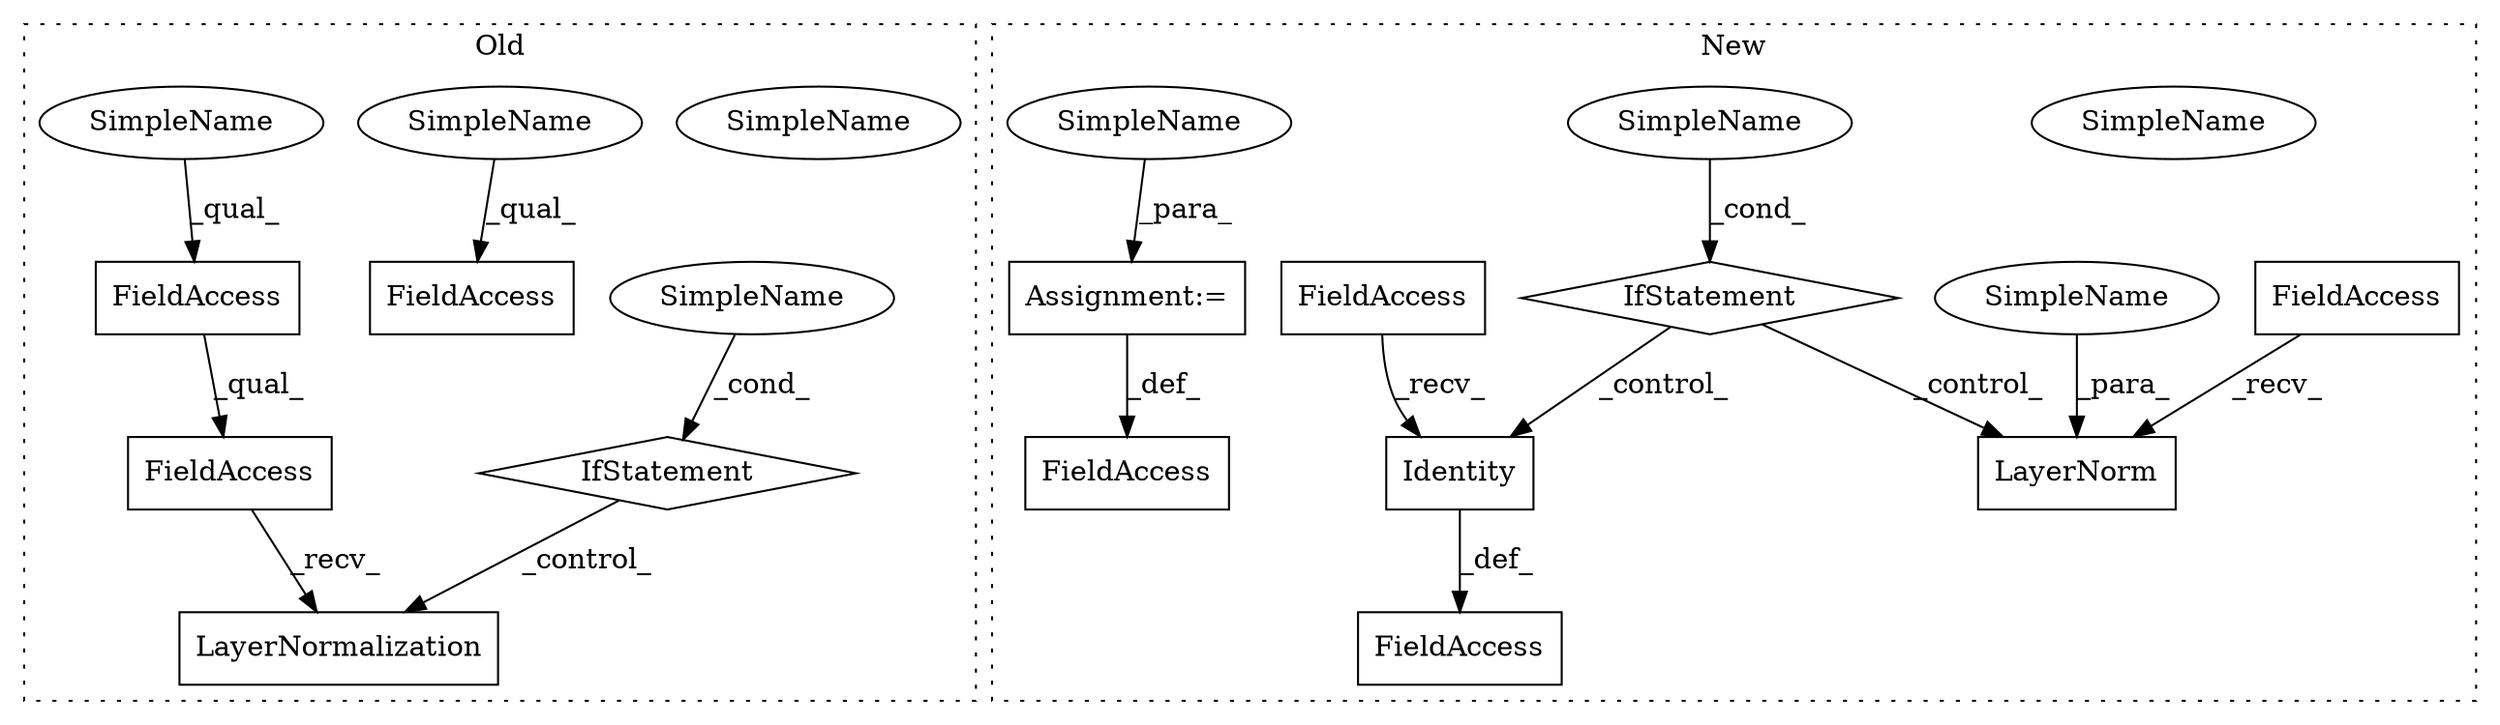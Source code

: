 digraph G {
subgraph cluster0 {
1 [label="IfStatement" a="25" s="75044" l="3" shape="diamond"];
6 [label="SimpleName" a="42" s="75027" l="17" shape="ellipse"];
7 [label="LayerNormalization" a="32" s="75093,75126" l="19,1" shape="box"];
8 [label="FieldAccess" a="22" s="75069" l="23" shape="box"];
9 [label="FieldAccess" a="22" s="75069" l="16" shape="box"];
10 [label="FieldAccess" a="22" s="75047" l="19" shape="box"];
16 [label="SimpleName" a="42" s="75027" l="17" shape="ellipse"];
20 [label="SimpleName" a="42" s="75047" l="10" shape="ellipse"];
21 [label="SimpleName" a="42" s="75069" l="10" shape="ellipse"];
label = "Old";
style="dotted";
}
subgraph cluster1 {
2 [label="Identity" a="32" s="85757" l="10" shape="box"];
3 [label="IfStatement" a="25" s="85745" l="3" shape="diamond"];
4 [label="SimpleName" a="42" s="85728" l="17" shape="ellipse"];
5 [label="FieldAccess" a="22" s="85748" l="5" shape="box"];
11 [label="LayerNorm" a="32" s="85779,85811" l="10,1" shape="box"];
12 [label="FieldAccess" a="22" s="85770" l="5" shape="box"];
13 [label="FieldAccess" a="22" s="85719" l="7" shape="box"];
14 [label="Assignment:=" a="7" s="85834" l="1" shape="box"];
15 [label="FieldAccess" a="22" s="85819" l="15" shape="box"];
17 [label="SimpleName" a="42" s="85789" l="7" shape="ellipse"];
18 [label="SimpleName" a="42" s="85835" l="7" shape="ellipse"];
19 [label="SimpleName" a="42" s="85728" l="17" shape="ellipse"];
label = "New";
style="dotted";
}
1 -> 7 [label="_control_"];
2 -> 13 [label="_def_"];
3 -> 11 [label="_control_"];
3 -> 2 [label="_control_"];
5 -> 2 [label="_recv_"];
8 -> 7 [label="_recv_"];
9 -> 8 [label="_qual_"];
12 -> 11 [label="_recv_"];
14 -> 15 [label="_def_"];
16 -> 1 [label="_cond_"];
17 -> 11 [label="_para_"];
18 -> 14 [label="_para_"];
19 -> 3 [label="_cond_"];
20 -> 10 [label="_qual_"];
21 -> 9 [label="_qual_"];
}